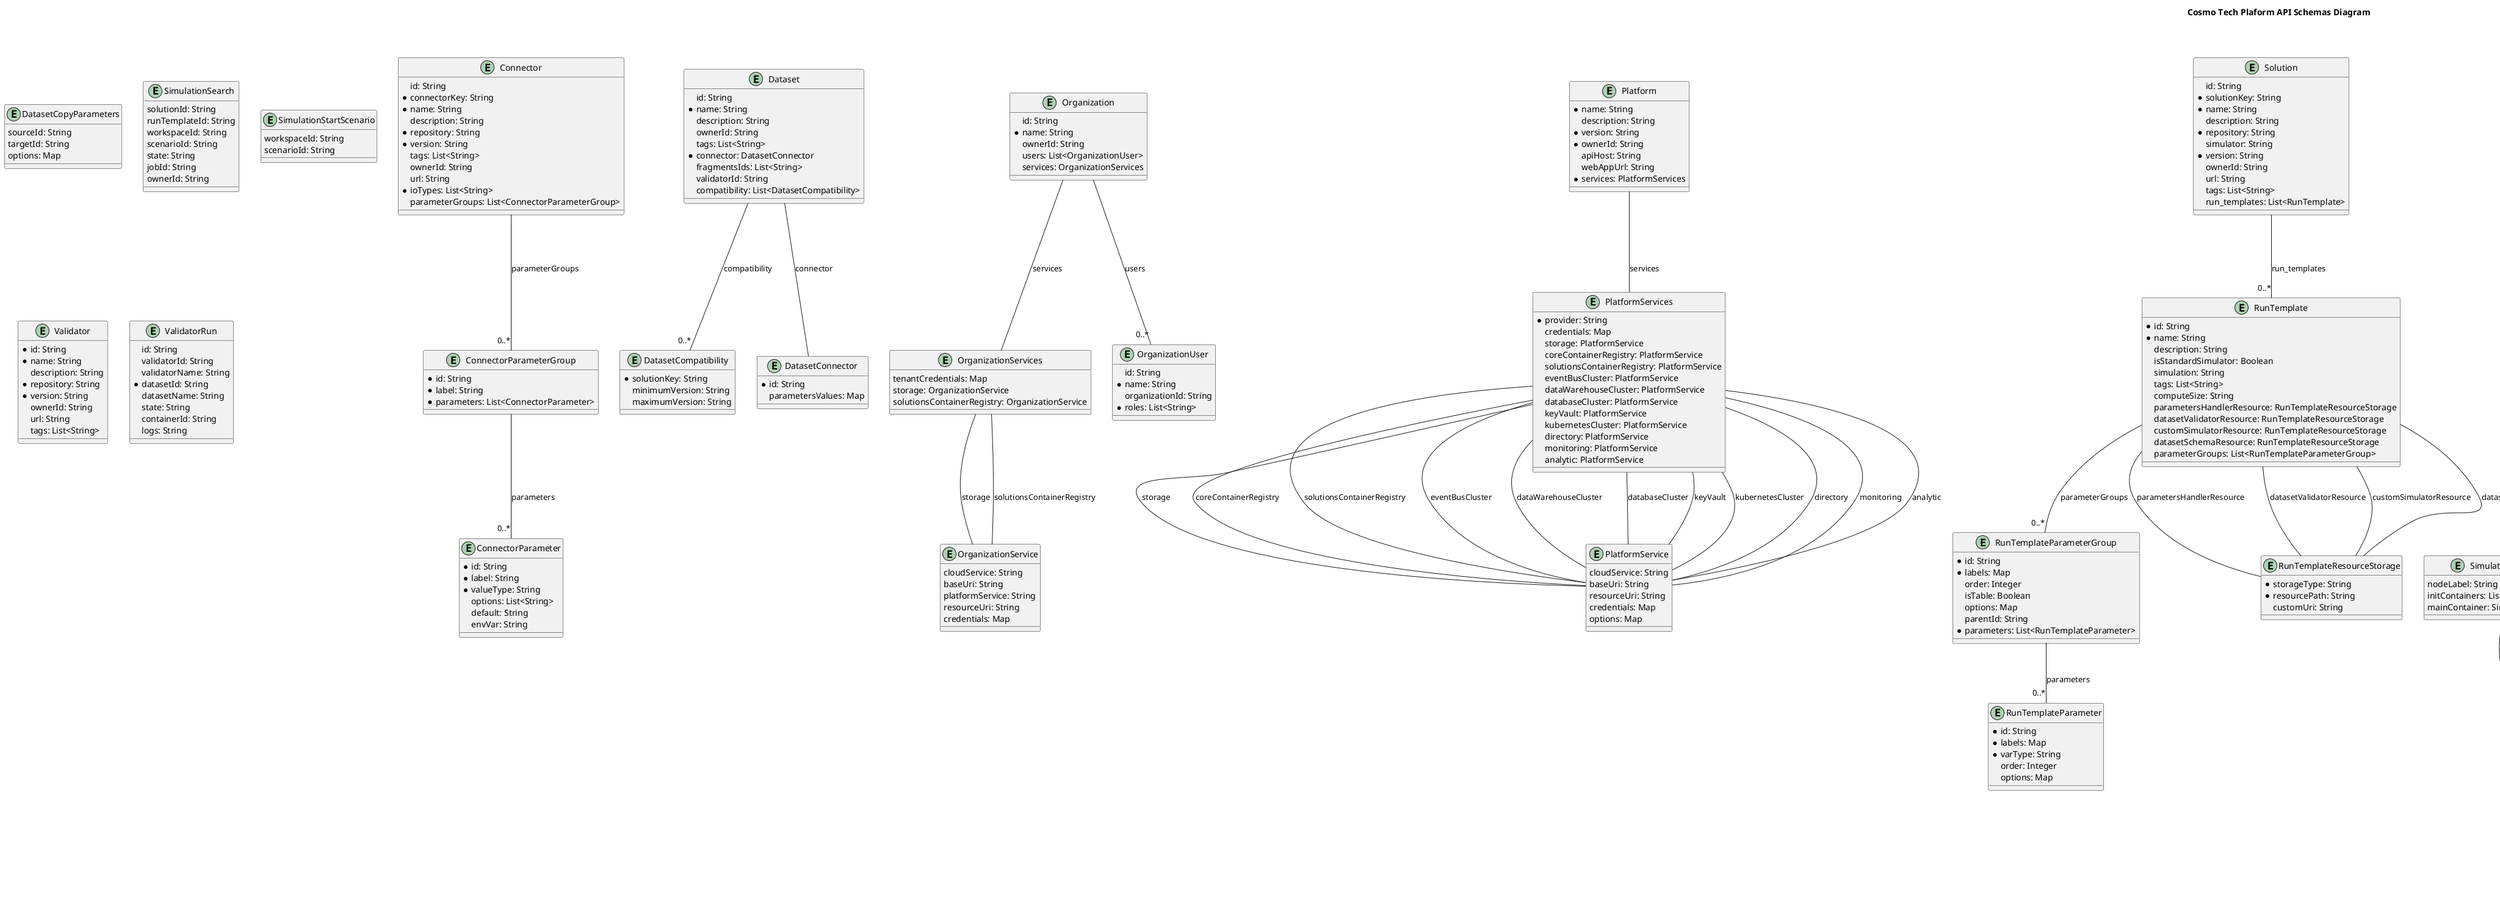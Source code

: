 @startuml

title Cosmo Tech Plaform API Schemas Diagram

entity Connector { 
    id: String
    * connectorKey: String
    * name: String
    description: String
    * repository: String
    * version: String
    tags: List<String>
    ownerId: String
    url: String
    * ioTypes: List<String>
    parameterGroups: List<ConnectorParameterGroup>
}

entity ConnectorParameter { 
    * id: String
    * label: String
    * valueType: String
    options: List<String>
    default: String
    envVar: String
}

entity ConnectorParameterGroup { 
    * id: String
    * label: String
    * parameters: List<ConnectorParameter>
}

entity Dataset { 
    id: String
    * name: String
    description: String
    ownerId: String
    tags: List<String>
    * connector: DatasetConnector
    fragmentsIds: List<String>
    validatorId: String
    compatibility: List<DatasetCompatibility>
}

entity DatasetCompatibility { 
    * solutionKey: String
    minimumVersion: String
    maximumVersion: String
}

entity DatasetConnector { 
    * id: String
    parametersValues: Map
}

entity DatasetCopyParameters { 
    sourceId: String
    targetId: String
    options: Map
}

entity Organization { 
    id: String
    * name: String
    ownerId: String
    users: List<OrganizationUser>
    services: OrganizationServices
}

entity OrganizationService { 
    cloudService: String
    baseUri: String
    platformService: String
    resourceUri: String
    credentials: Map
}

entity OrganizationServices { 
    tenantCredentials: Map
    storage: OrganizationService
    solutionsContainerRegistry: OrganizationService
}

entity OrganizationUser { 
    id: String
    * name: String
    organizationId: String
    * roles: List<String>
}

entity Platform { 
    * name: String
    description: String
    * version: String
    * ownerId: String
    apiHost: String
    webAppUrl: String
    * services: PlatformServices
}

entity PlatformService { 
    cloudService: String
    baseUri: String
    resourceUri: String
    credentials: Map
    options: Map
}

entity PlatformServices { 
    * provider: String
    credentials: Map
    storage: PlatformService
    coreContainerRegistry: PlatformService
    solutionsContainerRegistry: PlatformService
    eventBusCluster: PlatformService
    dataWarehouseCluster: PlatformService
    databaseCluster: PlatformService
    keyVault: PlatformService
    kubernetesCluster: PlatformService
    directory: PlatformService
    monitoring: PlatformService
    analytic: PlatformService
}

entity RunTemplate { 
    * id: String
    * name: String
    description: String
    isStandardSimulator: Boolean
    simulation: String
    tags: List<String>
    computeSize: String
    parametersHandlerResource: RunTemplateResourceStorage
    datasetValidatorResource: RunTemplateResourceStorage
    customSimulatorResource: RunTemplateResourceStorage
    datasetSchemaResource: RunTemplateResourceStorage
    parameterGroups: List<RunTemplateParameterGroup>
}

entity RunTemplateParameter { 
    * id: String
    * labels: Map
    * varType: String
    order: Integer
    options: Map
}

entity RunTemplateParameterGroup { 
    * id: String
    * labels: Map
    order: Integer
    isTable: Boolean
    options: Map
    parentId: String
    * parameters: List<RunTemplateParameter>
}

entity RunTemplateParameterValue { 
    * parameterId: String
    varType: String
    * value: String
}

entity RunTemplateResourceStorage { 
    * storageType: String
    * resourcePath: String
    customUri: String
}

entity Scenario { 
    solutionName: String
    runTemplateName: String
    datasetList: List<String>
    parametersValues: List<ScenarioRunTemplateParameterValue>
    sendInputToDataWarehouse: Boolean
}

entity ScenarioBase { 
    id: String
    * name: String
    description: String
    tags: List<String>
    parentId: String
    ownerId: String
    solutionId: String
    runTemplateId: String
    users: List<ScenarioUser>
}

entity ScenarioChangedParameterValue { 
    parameterId: String
    varType: String
    value: String
    comparedValue: String
}

entity ScenarioComparisonResult { 
    scenarioId: String
    comparedScenarioId: String
    changedValues: List<ScenarioChangedParameterValue>
}

entity ScenarioRunTemplateParameterValue { 
    * parameterId: String
    varType: String
    * value: String
    isInherited: String
}

entity ScenarioUser { 
    * id: String
    name: String
    * roles: String
}

entity Simulation { 
    datasetList: List<String>
    parametersValues: List<RunTemplateParameterValue>
    sendInputToDataWarehouse: Boolean
    dataWarehouseDB: String
    resultsEventBusResourceUri: String
    simulationEventBusResourceUri: String
    nodeLabel: String
    initContainers: List<SimulationContainers>
    mainContainer: SimulationContainers
}

entity SimulationBase { 
    id: String
    jobId: String
    ownerId: String
    workspaceId: String
    workspaceName: String
    scenarioId: String
    scenarioName: String
    solutionId: String
    solutionName: String
    solutionVersion: String
    runTemplateId: String
    runTemplateName: String
    computeSize: String
    state: String
    startTime: String
    endTime: String
}

entity SimulationContainerLog { 
    timeGenerated: String
    entrySource: String
    logEntry: String
}

entity SimulationContainerLogs { 
    containerId: String
    computer: String
    logs: List<SimulationContainerLog>
    textLog: String
}

entity SimulationContainers { 
    id: String
    envVars: Map
    image: String
    runArgs: List<String>
}

entity SimulationLogs { 
    simulationId: String
    options: SimulationLogsOptions
    initLogs: List<SimulationContainerLogs>
    mainLogs: SimulationContainerLogs
}

entity SimulationLogsOptions { 
    containerIds: List<String>
    plainText: Boolean
}

entity SimulationSearch { 
    solutionId: String
    runTemplateId: String
    workspaceId: String
    scenarioId: String
    state: String
    jobId: String
    ownerId: String
}

entity SimulationStartContainers { 
    nodeLabel: String
    initContainers: List<SimulationContainers>
    mainContainer: SimulationContainers
}

entity SimulationStartScenario { 
    workspaceId: String
    scenarioId: String
}

entity SimulationStartSolution { 
    solutionId: String
    runTemplateId: String
    datasetList: List<String>
    parametersValues: List<RunTemplateParameterValue>
    sendInputToDataWarehouse: Boolean
    dataWarehouseDB: String
    resultsEventBusResourceUri: String
    simulationEventBusResourceUri: String
}

entity Solution { 
    id: String
    * solutionKey: String
    * name: String
    description: String
    * repository: String
    simulator: String
    * version: String
    ownerId: String
    url: String
    tags: List<String>
    run_templates: List<RunTemplate>
}

entity User { 
    id: String
    * name: String
    * platformRoles: List<String>
}

entity UserDetails { 
    organizations: List<UserOrganization>
}

entity UserOrganization { 
    id: String
    name: String
    roles: List<String>
    workspaces: List<UserWorkspace>
}

entity UserWorkspace { 
    id: String
    name: String
    roles: List<String>
}

entity Validator { 
    * id: String
    * name: String
    description: String
    * repository: String
    * version: String
    ownerId: String
    url: String
    tags: List<String>
}

entity ValidatorRun { 
    id: String
    validatorId: String
    validatorName: String
    * datasetId: String
    datasetName: String
    state: String
    containerId: String
    logs: String
}

entity Workspace { 
    id: String
    * name: String
    description: String
    version: String
    tags: List<String>
    ownerId: String
    * solution: WorkspaceSolution
    users: List<WorkspaceUser>
    webApp: WorkspaceWebApp
    services: WorkspaceServices
    sendInputToDataWarehouse: Boolean
}

entity WorkspaceService { 
    cloudService: String
    baseUri: String
    platformService: String
    resourceUri: String
    credentials: Map
}

entity WorkspaceServices { 
    tenantCredentials: Map
    resultsEventBus: WorkspaceService
    simulationEventBus: WorkspaceService
    dataWarehouse: WorkspaceService
    storage: WorkspaceService
}

entity WorkspaceSolution { 
    * solutionId: String
    runTemplateFilter: List<String>
    defaultRunTemplateDataset: Map
}

entity WorkspaceUser { 
    * id: String
    name: String
    * roles: List<String>
}

entity WorkspaceWebApp { 
    * url: String
    iframes: Map
    options: Map
}

ScenarioBase <|--- Scenario
SimulationBase <|--- Simulation
User <|--- UserDetails

Platform -- PlatformServices : services
RunTemplateParameterGroup -- "0..*" RunTemplateParameter : parameters
ScenarioBase -- "0..*" ScenarioUser : users
UserDetails -- "0..*" UserOrganization : organizations
SimulationStartSolution -- "0..*" RunTemplateParameterValue : parametersValues
ConnectorParameterGroup -- "0..*" ConnectorParameter : parameters
SimulationContainerLogs -- "0..*" SimulationContainerLog : logs
SimulationStartContainers -- "0..*" SimulationContainers : initContainers
SimulationStartContainers -- SimulationContainers : mainContainer
OrganizationServices -- OrganizationService : storage
OrganizationServices -- OrganizationService : solutionsContainerRegistry
Scenario -- "0..*" ScenarioRunTemplateParameterValue : parametersValues
SimulationLogs -- SimulationLogsOptions : options
SimulationLogs -- "0..*" SimulationContainerLogs : initLogs
SimulationLogs -- SimulationContainerLogs : mainLogs
Connector -- "0..*" ConnectorParameterGroup : parameterGroups
Organization -- "0..*" OrganizationUser : users
Organization -- OrganizationServices : services
RunTemplate -- RunTemplateResourceStorage : parametersHandlerResource
RunTemplate -- RunTemplateResourceStorage : datasetValidatorResource
RunTemplate -- RunTemplateResourceStorage : customSimulatorResource
RunTemplate -- RunTemplateResourceStorage : datasetSchemaResource
RunTemplate -- "0..*" RunTemplateParameterGroup : parameterGroups
UserOrganization -- "0..*" UserWorkspace : workspaces
Solution -- "0..*" RunTemplate : run_templates
ScenarioComparisonResult -- "0..*" ScenarioChangedParameterValue : changedValues
Dataset -- DatasetConnector : connector
Dataset -- "0..*" DatasetCompatibility : compatibility
WorkspaceServices -- WorkspaceService : resultsEventBus
WorkspaceServices -- WorkspaceService : simulationEventBus
WorkspaceServices -- WorkspaceService : dataWarehouse
WorkspaceServices -- WorkspaceService : storage
Simulation -- "0..*" RunTemplateParameterValue : parametersValues
Simulation -- "0..*" SimulationContainers : initContainers
Simulation -- SimulationContainers : mainContainer
PlatformServices -- PlatformService : storage
PlatformServices -- PlatformService : coreContainerRegistry
PlatformServices -- PlatformService : solutionsContainerRegistry
PlatformServices -- PlatformService : eventBusCluster
PlatformServices -- PlatformService : dataWarehouseCluster
PlatformServices -- PlatformService : databaseCluster
PlatformServices -- PlatformService : keyVault
PlatformServices -- PlatformService : kubernetesCluster
PlatformServices -- PlatformService : directory
PlatformServices -- PlatformService : monitoring
PlatformServices -- PlatformService : analytic
Workspace -- WorkspaceSolution : solution
Workspace -- "0..*" WorkspaceUser : users
Workspace -- WorkspaceWebApp : webApp
Workspace -- WorkspaceServices : services

@enduml